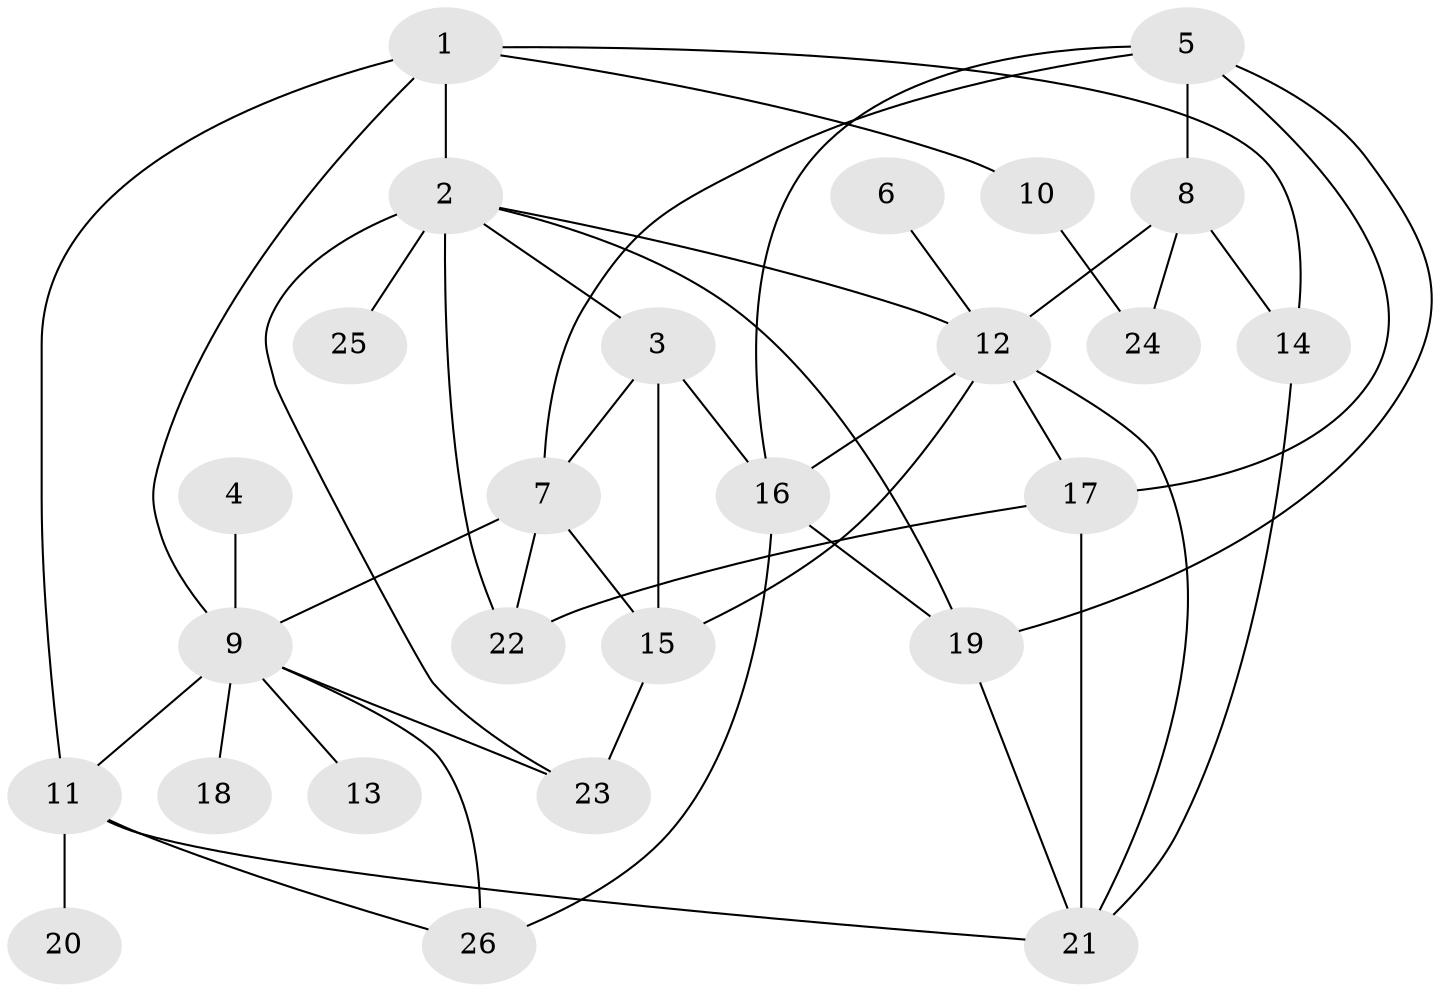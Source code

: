 // original degree distribution, {7: 0.0392156862745098, 3: 0.23529411764705882, 5: 0.13725490196078433, 4: 0.11764705882352941, 8: 0.0196078431372549, 1: 0.21568627450980393, 2: 0.23529411764705882}
// Generated by graph-tools (version 1.1) at 2025/49/03/09/25 03:49:22]
// undirected, 26 vertices, 47 edges
graph export_dot {
graph [start="1"]
  node [color=gray90,style=filled];
  1;
  2;
  3;
  4;
  5;
  6;
  7;
  8;
  9;
  10;
  11;
  12;
  13;
  14;
  15;
  16;
  17;
  18;
  19;
  20;
  21;
  22;
  23;
  24;
  25;
  26;
  1 -- 2 [weight=1.0];
  1 -- 9 [weight=1.0];
  1 -- 10 [weight=1.0];
  1 -- 11 [weight=1.0];
  1 -- 14 [weight=1.0];
  2 -- 3 [weight=1.0];
  2 -- 12 [weight=1.0];
  2 -- 19 [weight=2.0];
  2 -- 22 [weight=1.0];
  2 -- 23 [weight=1.0];
  2 -- 25 [weight=1.0];
  3 -- 7 [weight=1.0];
  3 -- 15 [weight=2.0];
  3 -- 16 [weight=1.0];
  4 -- 9 [weight=1.0];
  5 -- 7 [weight=1.0];
  5 -- 8 [weight=1.0];
  5 -- 16 [weight=1.0];
  5 -- 17 [weight=1.0];
  5 -- 19 [weight=1.0];
  6 -- 12 [weight=1.0];
  7 -- 9 [weight=1.0];
  7 -- 15 [weight=1.0];
  7 -- 22 [weight=1.0];
  8 -- 12 [weight=1.0];
  8 -- 14 [weight=1.0];
  8 -- 24 [weight=1.0];
  9 -- 11 [weight=1.0];
  9 -- 13 [weight=1.0];
  9 -- 18 [weight=1.0];
  9 -- 23 [weight=1.0];
  9 -- 26 [weight=1.0];
  10 -- 24 [weight=1.0];
  11 -- 20 [weight=1.0];
  11 -- 21 [weight=1.0];
  11 -- 26 [weight=1.0];
  12 -- 15 [weight=1.0];
  12 -- 16 [weight=1.0];
  12 -- 17 [weight=1.0];
  12 -- 21 [weight=1.0];
  14 -- 21 [weight=1.0];
  15 -- 23 [weight=1.0];
  16 -- 19 [weight=1.0];
  16 -- 26 [weight=1.0];
  17 -- 21 [weight=1.0];
  17 -- 22 [weight=1.0];
  19 -- 21 [weight=1.0];
}
